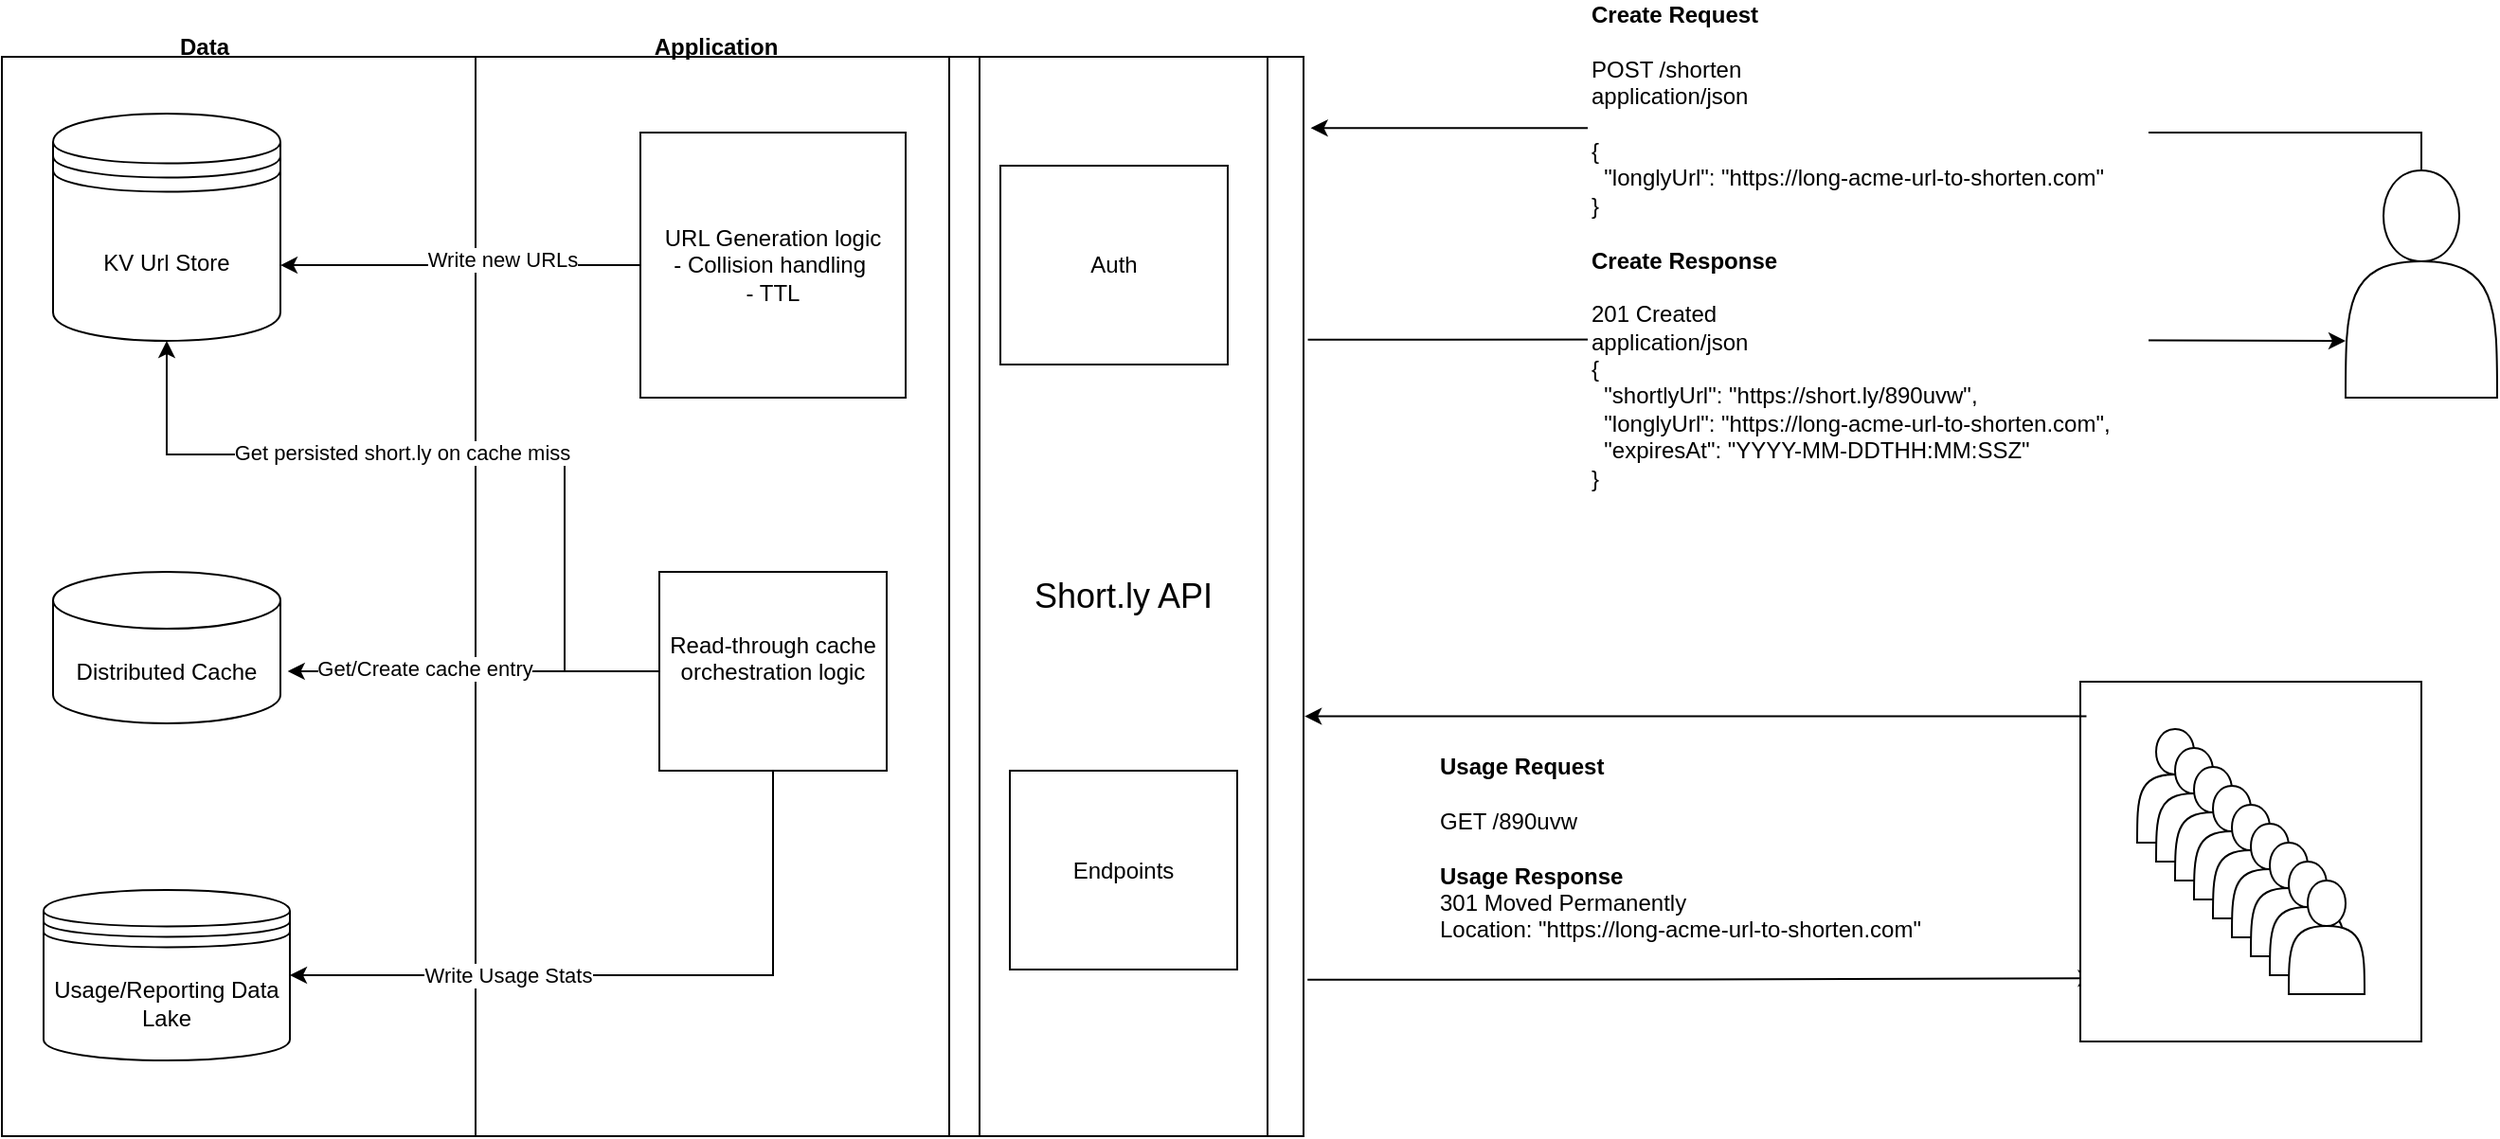 <mxfile version="24.7.12">
  <diagram name="Page-1" id="ce2lQokXmLGuZG8tcmqd">
    <mxGraphModel dx="2831" dy="1082" grid="1" gridSize="10" guides="1" tooltips="1" connect="1" arrows="1" fold="1" page="1" pageScale="1" pageWidth="827" pageHeight="1169" math="0" shadow="0">
      <root>
        <mxCell id="0" />
        <mxCell id="1" parent="0" />
        <mxCell id="ujxeKUffUeWoLccXir3N-5" value="&lt;div&gt;&lt;span style=&quot;background-color: initial;&quot;&gt;&lt;b&gt;Usage Request&amp;nbsp;&lt;/b&gt;&lt;/span&gt;&lt;/div&gt;&lt;div&gt;&lt;span style=&quot;background-color: initial;&quot;&gt;&lt;br&gt;&lt;/span&gt;&lt;/div&gt;&lt;div&gt;&lt;span style=&quot;background-color: initial;&quot;&gt;GET /890uvw&lt;/span&gt;&lt;br&gt;&lt;/div&gt;&lt;div&gt;&lt;div&gt;&lt;br&gt;&lt;/div&gt;&lt;/div&gt;&lt;div&gt;&lt;b&gt;Usage Response&lt;/b&gt;&lt;/div&gt;301 Moved Permanently&lt;div&gt;Location:&amp;nbsp;&lt;span style=&quot;background-color: initial;&quot;&gt;&quot;https://long-acme-url-to-shorten.com&quot;&lt;/span&gt;&lt;/div&gt;&lt;div style=&quot;&quot;&gt;&lt;br&gt;&lt;/div&gt;" style="text;html=1;align=left;verticalAlign=middle;whiteSpace=wrap;rounded=0;fillColor=default;" parent="1" vertex="1">
          <mxGeometry x="200" y="610" width="270" height="110" as="geometry" />
        </mxCell>
        <mxCell id="ujxeKUffUeWoLccXir3N-22" style="edgeStyle=orthogonalEdgeStyle;rounded=0;orthogonalLoop=1;jettySize=auto;html=1;entryX=0;entryY=0.75;entryDx=0;entryDy=0;exitX=1.012;exitY=0.262;exitDx=0;exitDy=0;exitPerimeter=0;" parent="1" source="ujxeKUffUeWoLccXir3N-6" edge="1" target="ujxeKUffUeWoLccXir3N-18">
          <mxGeometry relative="1" as="geometry">
            <mxPoint x="270" y="357.5" as="sourcePoint" />
            <mxPoint x="880" y="360.0" as="targetPoint" />
            <Array as="points" />
          </mxGeometry>
        </mxCell>
        <mxCell id="ujxeKUffUeWoLccXir3N-24" style="edgeStyle=orthogonalEdgeStyle;rounded=0;orthogonalLoop=1;jettySize=auto;html=1;entryX=0.043;entryY=0.824;entryDx=0;entryDy=0;exitX=1.011;exitY=0.855;exitDx=0;exitDy=0;exitPerimeter=0;entryPerimeter=0;" parent="1" source="ujxeKUffUeWoLccXir3N-6" target="ujxeKUffUeWoLccXir3N-16" edge="1">
          <mxGeometry relative="1" as="geometry" />
        </mxCell>
        <mxCell id="ujxeKUffUeWoLccXir3N-6" value="&lt;font style=&quot;font-size: 18px;&quot;&gt;Short.ly API&lt;/font&gt;" style="shape=process;whiteSpace=wrap;html=1;backgroundOutline=1;" parent="1" vertex="1">
          <mxGeometry x="-60" y="240" width="190" height="570" as="geometry" />
        </mxCell>
        <mxCell id="ujxeKUffUeWoLccXir3N-17" value="" style="group" parent="1" vertex="1" connectable="0">
          <mxGeometry x="540" y="570" width="180" height="190" as="geometry" />
        </mxCell>
        <mxCell id="ujxeKUffUeWoLccXir3N-16" value="" style="rounded=0;whiteSpace=wrap;html=1;" parent="ujxeKUffUeWoLccXir3N-17" vertex="1">
          <mxGeometry width="180" height="190" as="geometry" />
        </mxCell>
        <mxCell id="ujxeKUffUeWoLccXir3N-7" value="" style="shape=actor;whiteSpace=wrap;html=1;" parent="ujxeKUffUeWoLccXir3N-17" vertex="1">
          <mxGeometry x="30" y="25" width="40" height="60" as="geometry" />
        </mxCell>
        <mxCell id="ujxeKUffUeWoLccXir3N-8" value="" style="shape=actor;whiteSpace=wrap;html=1;" parent="ujxeKUffUeWoLccXir3N-17" vertex="1">
          <mxGeometry x="40" y="35" width="40" height="60" as="geometry" />
        </mxCell>
        <mxCell id="ujxeKUffUeWoLccXir3N-9" value="" style="shape=actor;whiteSpace=wrap;html=1;" parent="ujxeKUffUeWoLccXir3N-17" vertex="1">
          <mxGeometry x="50" y="45" width="40" height="60" as="geometry" />
        </mxCell>
        <mxCell id="ujxeKUffUeWoLccXir3N-10" value="" style="shape=actor;whiteSpace=wrap;html=1;" parent="ujxeKUffUeWoLccXir3N-17" vertex="1">
          <mxGeometry x="60" y="55" width="40" height="60" as="geometry" />
        </mxCell>
        <mxCell id="ujxeKUffUeWoLccXir3N-11" value="" style="shape=actor;whiteSpace=wrap;html=1;" parent="ujxeKUffUeWoLccXir3N-17" vertex="1">
          <mxGeometry x="70" y="65" width="40" height="60" as="geometry" />
        </mxCell>
        <mxCell id="ujxeKUffUeWoLccXir3N-12" value="" style="shape=actor;whiteSpace=wrap;html=1;" parent="ujxeKUffUeWoLccXir3N-17" vertex="1">
          <mxGeometry x="80" y="75" width="40" height="60" as="geometry" />
        </mxCell>
        <mxCell id="ujxeKUffUeWoLccXir3N-13" value="" style="shape=actor;whiteSpace=wrap;html=1;" parent="ujxeKUffUeWoLccXir3N-17" vertex="1">
          <mxGeometry x="90" y="85" width="40" height="60" as="geometry" />
        </mxCell>
        <mxCell id="ujxeKUffUeWoLccXir3N-14" value="" style="shape=actor;whiteSpace=wrap;html=1;" parent="ujxeKUffUeWoLccXir3N-17" vertex="1">
          <mxGeometry x="100" y="95" width="40" height="60" as="geometry" />
        </mxCell>
        <mxCell id="ujxeKUffUeWoLccXir3N-15" value="" style="shape=actor;whiteSpace=wrap;html=1;" parent="ujxeKUffUeWoLccXir3N-17" vertex="1">
          <mxGeometry x="110" y="105" width="40" height="60" as="geometry" />
        </mxCell>
        <mxCell id="ujxeKUffUeWoLccXir3N-18" value="" style="shape=actor;whiteSpace=wrap;html=1;" parent="1" vertex="1">
          <mxGeometry x="680" y="300" width="80" height="120" as="geometry" />
        </mxCell>
        <mxCell id="ujxeKUffUeWoLccXir3N-21" style="edgeStyle=orthogonalEdgeStyle;rounded=0;orthogonalLoop=1;jettySize=auto;html=1;exitX=0.5;exitY=0;exitDx=0;exitDy=0;entryX=1.02;entryY=0.066;entryDx=0;entryDy=0;entryPerimeter=0;" parent="1" source="ujxeKUffUeWoLccXir3N-18" target="ujxeKUffUeWoLccXir3N-6" edge="1">
          <mxGeometry relative="1" as="geometry">
            <mxPoint x="210" y="270" as="targetPoint" />
          </mxGeometry>
        </mxCell>
        <mxCell id="ujxeKUffUeWoLccXir3N-3" value="&lt;div&gt;&lt;b&gt;Create Request&lt;/b&gt;&lt;/div&gt;&lt;div&gt;&lt;br&gt;&lt;/div&gt;&lt;div&gt;POST /shorten&lt;div&gt;application/json&lt;/div&gt;&lt;div&gt;&lt;br&gt;&lt;/div&gt;&lt;div&gt;{&lt;/div&gt;&lt;div&gt;&amp;nbsp; &quot;longlyUrl&quot;: &quot;https://long-acme-url-to-shorten.com&quot;&lt;/div&gt;&lt;div&gt;}&lt;/div&gt;&lt;/div&gt;&lt;div&gt;&lt;br&gt;&lt;/div&gt;&lt;div&gt;&lt;b&gt;Create Response&lt;/b&gt;&lt;/div&gt;&lt;div&gt;&lt;br&gt;&lt;/div&gt;201 Created&lt;div&gt;application/json&lt;/div&gt;&lt;div style=&quot;&quot;&gt;&lt;font style=&quot;font-size: 12px;&quot;&gt;{&lt;/font&gt;&lt;/div&gt;&lt;div style=&quot;&quot;&gt;&lt;font style=&quot;font-size: 12px;&quot;&gt;&amp;nbsp; &quot;shortlyUrl&quot;: &quot;https://short.ly/890uvw&quot;,&lt;/font&gt;&lt;/div&gt;&lt;div style=&quot;&quot;&gt;&lt;font style=&quot;font-size: 12px;&quot;&gt;&amp;nbsp; &quot;longlyUrl&quot;: &quot;https://long-acme-url-to-shorten.com&quot;,&lt;/font&gt;&lt;/div&gt;&lt;div style=&quot;&quot;&gt;&lt;font style=&quot;font-size: 12px;&quot;&gt;&amp;nbsp; &quot;expiresAt&quot;: &quot;YYYY-MM-DDTHH:MM:SSZ&quot;&amp;nbsp;&lt;/font&gt;&lt;/div&gt;&lt;div style=&quot;&quot;&gt;&lt;font style=&quot;font-size: 12px;&quot;&gt;}&lt;/font&gt;&lt;/div&gt;" style="text;html=1;align=left;verticalAlign=middle;whiteSpace=wrap;rounded=0;fillColor=default;" parent="1" vertex="1">
          <mxGeometry x="280" y="210" width="296" height="260" as="geometry" />
        </mxCell>
        <mxCell id="ujxeKUffUeWoLccXir3N-23" style="edgeStyle=orthogonalEdgeStyle;rounded=0;orthogonalLoop=1;jettySize=auto;html=1;entryX=1.003;entryY=0.611;entryDx=0;entryDy=0;entryPerimeter=0;exitX=0.018;exitY=0.096;exitDx=0;exitDy=0;exitPerimeter=0;" parent="1" target="ujxeKUffUeWoLccXir3N-6" edge="1" source="ujxeKUffUeWoLccXir3N-16">
          <mxGeometry relative="1" as="geometry">
            <mxPoint x="810" y="527" as="sourcePoint" />
          </mxGeometry>
        </mxCell>
        <mxCell id="ujxeKUffUeWoLccXir3N-38" value="" style="rounded=0;whiteSpace=wrap;html=1;" parent="1" vertex="1">
          <mxGeometry x="-307" y="240" width="250" height="570" as="geometry" />
        </mxCell>
        <mxCell id="pKKKAvLooT5i3rfptj-m-1" value="" style="rounded=0;whiteSpace=wrap;html=1;" vertex="1" parent="1">
          <mxGeometry x="-557" y="240" width="250" height="570" as="geometry" />
        </mxCell>
        <mxCell id="pKKKAvLooT5i3rfptj-m-2" value="Data" style="text;html=1;align=center;verticalAlign=middle;whiteSpace=wrap;rounded=0;fontStyle=1" vertex="1" parent="1">
          <mxGeometry x="-480" y="220" width="60" height="30" as="geometry" />
        </mxCell>
        <mxCell id="pKKKAvLooT5i3rfptj-m-3" value="Application" style="text;html=1;align=center;verticalAlign=middle;whiteSpace=wrap;rounded=0;fontStyle=1" vertex="1" parent="1">
          <mxGeometry x="-210" y="220" width="60" height="30" as="geometry" />
        </mxCell>
        <mxCell id="ujxeKUffUeWoLccXir3N-37" value="Usage/Reporting Data Lake" style="shape=datastore;whiteSpace=wrap;html=1;" parent="1" vertex="1">
          <mxGeometry x="-535" y="680" width="130" height="90" as="geometry" />
        </mxCell>
        <mxCell id="ujxeKUffUeWoLccXir3N-25" value="KV Url Store" style="shape=datastore;whiteSpace=wrap;html=1;" parent="1" vertex="1">
          <mxGeometry x="-530" y="270" width="120" height="120" as="geometry" />
        </mxCell>
        <mxCell id="ujxeKUffUeWoLccXir3N-26" value="Distributed Cache" style="shape=cylinder3;whiteSpace=wrap;html=1;boundedLbl=1;backgroundOutline=1;size=15;" parent="1" vertex="1">
          <mxGeometry x="-530" y="512" width="120" height="80" as="geometry" />
        </mxCell>
        <mxCell id="ujxeKUffUeWoLccXir3N-45" style="edgeStyle=orthogonalEdgeStyle;rounded=0;orthogonalLoop=1;jettySize=auto;html=1;entryX=1;entryY=0.667;entryDx=0;entryDy=0;entryPerimeter=0;" parent="1" source="ujxeKUffUeWoLccXir3N-27" target="ujxeKUffUeWoLccXir3N-25" edge="1">
          <mxGeometry relative="1" as="geometry">
            <Array as="points" />
          </mxGeometry>
        </mxCell>
        <mxCell id="ujxeKUffUeWoLccXir3N-46" value="Write new URLs" style="edgeLabel;html=1;align=center;verticalAlign=middle;resizable=0;points=[];" parent="ujxeKUffUeWoLccXir3N-45" vertex="1" connectable="0">
          <mxGeometry x="-0.232" y="-3" relative="1" as="geometry">
            <mxPoint as="offset" />
          </mxGeometry>
        </mxCell>
        <mxCell id="ujxeKUffUeWoLccXir3N-27" value="URL Generation logic&lt;div&gt;- Collision handling&lt;span style=&quot;background-color: initial;&quot;&gt;&amp;nbsp;&lt;/span&gt;&lt;/div&gt;&lt;div&gt;&lt;span style=&quot;background-color: initial;&quot;&gt;- TTL&lt;/span&gt;&lt;/div&gt;" style="rounded=0;whiteSpace=wrap;html=1;" parent="1" vertex="1">
          <mxGeometry x="-220" y="280" width="140" height="140" as="geometry" />
        </mxCell>
        <mxCell id="pKKKAvLooT5i3rfptj-m-4" style="edgeStyle=orthogonalEdgeStyle;rounded=0;orthogonalLoop=1;jettySize=auto;html=1;entryX=1;entryY=0.5;entryDx=0;entryDy=0;exitX=0.5;exitY=1;exitDx=0;exitDy=0;" edge="1" parent="1" source="ujxeKUffUeWoLccXir3N-30" target="ujxeKUffUeWoLccXir3N-37">
          <mxGeometry relative="1" as="geometry">
            <Array as="points">
              <mxPoint x="-150" y="725" />
            </Array>
          </mxGeometry>
        </mxCell>
        <mxCell id="ujxeKUffUeWoLccXir3N-30" value="Read-through cache orchestration logic&lt;div&gt;&lt;br&gt;&lt;/div&gt;" style="rounded=0;whiteSpace=wrap;html=1;" parent="1" vertex="1">
          <mxGeometry x="-210" y="512" width="120" height="105" as="geometry" />
        </mxCell>
        <mxCell id="ujxeKUffUeWoLccXir3N-33" style="edgeStyle=orthogonalEdgeStyle;rounded=0;orthogonalLoop=1;jettySize=auto;html=1;exitX=0;exitY=0.5;exitDx=0;exitDy=0;entryX=1.032;entryY=0.656;entryDx=0;entryDy=0;entryPerimeter=0;" parent="1" source="ujxeKUffUeWoLccXir3N-30" target="ujxeKUffUeWoLccXir3N-26" edge="1">
          <mxGeometry relative="1" as="geometry">
            <mxPoint x="-400" y="552" as="targetPoint" />
            <Array as="points" />
          </mxGeometry>
        </mxCell>
        <mxCell id="ujxeKUffUeWoLccXir3N-36" value="Get/Create cache entry" style="edgeLabel;html=1;align=center;verticalAlign=middle;resizable=0;points=[];" parent="ujxeKUffUeWoLccXir3N-33" vertex="1" connectable="0">
          <mxGeometry x="0.061" y="-2" relative="1" as="geometry">
            <mxPoint x="-20" as="offset" />
          </mxGeometry>
        </mxCell>
        <mxCell id="ujxeKUffUeWoLccXir3N-34" style="edgeStyle=orthogonalEdgeStyle;rounded=0;orthogonalLoop=1;jettySize=auto;html=1;entryX=0.5;entryY=1;entryDx=0;entryDy=0;exitX=0;exitY=0.5;exitDx=0;exitDy=0;" parent="1" source="ujxeKUffUeWoLccXir3N-30" target="ujxeKUffUeWoLccXir3N-25" edge="1">
          <mxGeometry relative="1" as="geometry">
            <Array as="points">
              <mxPoint x="-260" y="565" />
              <mxPoint x="-260" y="450" />
              <mxPoint x="-470" y="450" />
            </Array>
          </mxGeometry>
        </mxCell>
        <mxCell id="ujxeKUffUeWoLccXir3N-35" value="Get persisted short.ly on cache miss" style="edgeLabel;html=1;align=center;verticalAlign=middle;resizable=0;points=[];" parent="ujxeKUffUeWoLccXir3N-34" vertex="1" connectable="0">
          <mxGeometry x="0.156" y="-1" relative="1" as="geometry">
            <mxPoint as="offset" />
          </mxGeometry>
        </mxCell>
        <mxCell id="pKKKAvLooT5i3rfptj-m-5" value="Write Usage Stats" style="edgeLabel;html=1;align=center;verticalAlign=middle;resizable=0;points=[];" vertex="1" connectable="0" parent="1">
          <mxGeometry x="-289.996" y="724.999" as="geometry" />
        </mxCell>
        <mxCell id="pKKKAvLooT5i3rfptj-m-6" value="Auth" style="rounded=0;whiteSpace=wrap;html=1;" vertex="1" parent="1">
          <mxGeometry x="-30" y="297.5" width="120" height="105" as="geometry" />
        </mxCell>
        <mxCell id="pKKKAvLooT5i3rfptj-m-7" value="Endpoints" style="rounded=0;whiteSpace=wrap;html=1;" vertex="1" parent="1">
          <mxGeometry x="-25" y="617" width="120" height="105" as="geometry" />
        </mxCell>
      </root>
    </mxGraphModel>
  </diagram>
</mxfile>
